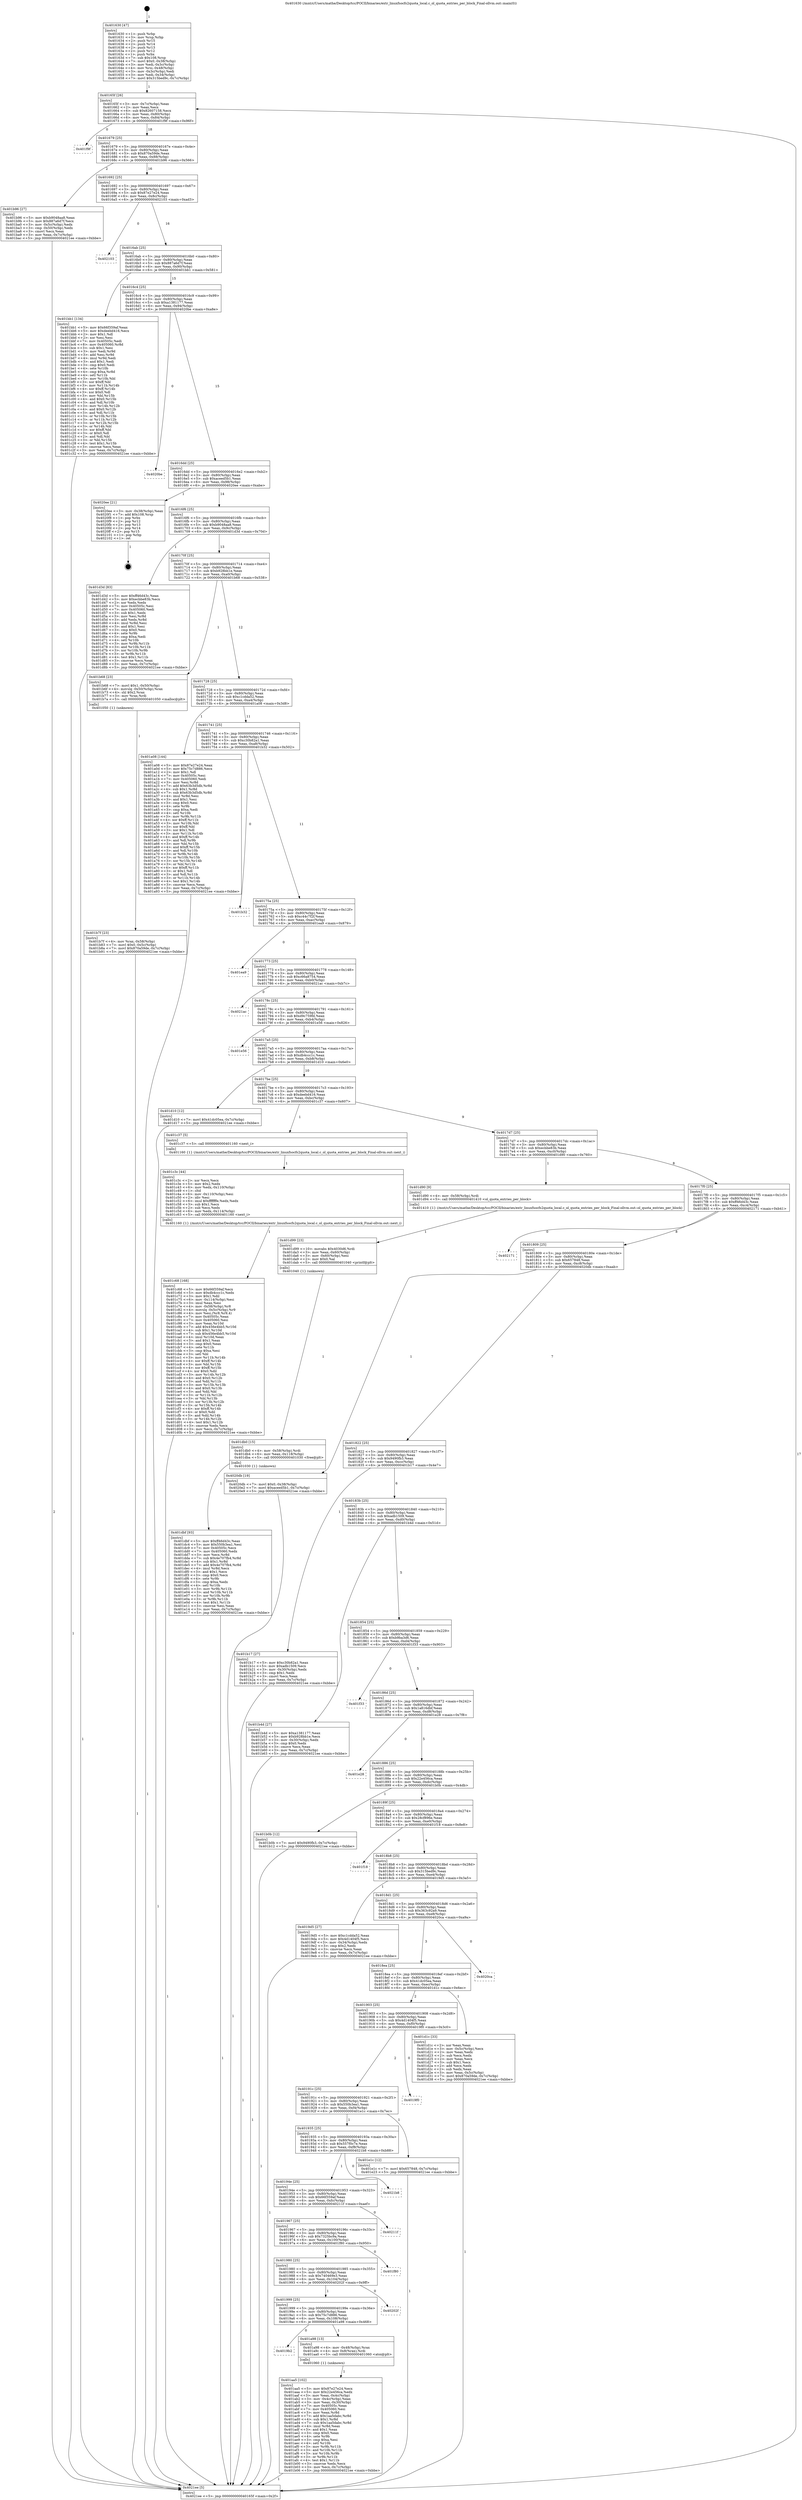 digraph "0x401630" {
  label = "0x401630 (/mnt/c/Users/mathe/Desktop/tcc/POCII/binaries/extr_linuxfsocfs2quota_local.c_ol_quota_entries_per_block_Final-ollvm.out::main(0))"
  labelloc = "t"
  node[shape=record]

  Entry [label="",width=0.3,height=0.3,shape=circle,fillcolor=black,style=filled]
  "0x40165f" [label="{
     0x40165f [26]\l
     | [instrs]\l
     &nbsp;&nbsp;0x40165f \<+3\>: mov -0x7c(%rbp),%eax\l
     &nbsp;&nbsp;0x401662 \<+2\>: mov %eax,%ecx\l
     &nbsp;&nbsp;0x401664 \<+6\>: sub $0x82607158,%ecx\l
     &nbsp;&nbsp;0x40166a \<+3\>: mov %eax,-0x80(%rbp)\l
     &nbsp;&nbsp;0x40166d \<+6\>: mov %ecx,-0x84(%rbp)\l
     &nbsp;&nbsp;0x401673 \<+6\>: je 0000000000401f9f \<main+0x96f\>\l
  }"]
  "0x401f9f" [label="{
     0x401f9f\l
  }", style=dashed]
  "0x401679" [label="{
     0x401679 [25]\l
     | [instrs]\l
     &nbsp;&nbsp;0x401679 \<+5\>: jmp 000000000040167e \<main+0x4e\>\l
     &nbsp;&nbsp;0x40167e \<+3\>: mov -0x80(%rbp),%eax\l
     &nbsp;&nbsp;0x401681 \<+5\>: sub $0x870a59de,%eax\l
     &nbsp;&nbsp;0x401686 \<+6\>: mov %eax,-0x88(%rbp)\l
     &nbsp;&nbsp;0x40168c \<+6\>: je 0000000000401b96 \<main+0x566\>\l
  }"]
  Exit [label="",width=0.3,height=0.3,shape=circle,fillcolor=black,style=filled,peripheries=2]
  "0x401b96" [label="{
     0x401b96 [27]\l
     | [instrs]\l
     &nbsp;&nbsp;0x401b96 \<+5\>: mov $0xb9048aa8,%eax\l
     &nbsp;&nbsp;0x401b9b \<+5\>: mov $0x887a6d7f,%ecx\l
     &nbsp;&nbsp;0x401ba0 \<+3\>: mov -0x5c(%rbp),%edx\l
     &nbsp;&nbsp;0x401ba3 \<+3\>: cmp -0x50(%rbp),%edx\l
     &nbsp;&nbsp;0x401ba6 \<+3\>: cmovl %ecx,%eax\l
     &nbsp;&nbsp;0x401ba9 \<+3\>: mov %eax,-0x7c(%rbp)\l
     &nbsp;&nbsp;0x401bac \<+5\>: jmp 00000000004021ee \<main+0xbbe\>\l
  }"]
  "0x401692" [label="{
     0x401692 [25]\l
     | [instrs]\l
     &nbsp;&nbsp;0x401692 \<+5\>: jmp 0000000000401697 \<main+0x67\>\l
     &nbsp;&nbsp;0x401697 \<+3\>: mov -0x80(%rbp),%eax\l
     &nbsp;&nbsp;0x40169a \<+5\>: sub $0x87e27e24,%eax\l
     &nbsp;&nbsp;0x40169f \<+6\>: mov %eax,-0x8c(%rbp)\l
     &nbsp;&nbsp;0x4016a5 \<+6\>: je 0000000000402103 \<main+0xad3\>\l
  }"]
  "0x401dbf" [label="{
     0x401dbf [93]\l
     | [instrs]\l
     &nbsp;&nbsp;0x401dbf \<+5\>: mov $0xff46d43c,%eax\l
     &nbsp;&nbsp;0x401dc4 \<+5\>: mov $0x550b3ea1,%esi\l
     &nbsp;&nbsp;0x401dc9 \<+7\>: mov 0x40505c,%ecx\l
     &nbsp;&nbsp;0x401dd0 \<+7\>: mov 0x405060,%edx\l
     &nbsp;&nbsp;0x401dd7 \<+3\>: mov %ecx,%r8d\l
     &nbsp;&nbsp;0x401dda \<+7\>: sub $0x4e707fb4,%r8d\l
     &nbsp;&nbsp;0x401de1 \<+4\>: sub $0x1,%r8d\l
     &nbsp;&nbsp;0x401de5 \<+7\>: add $0x4e707fb4,%r8d\l
     &nbsp;&nbsp;0x401dec \<+4\>: imul %r8d,%ecx\l
     &nbsp;&nbsp;0x401df0 \<+3\>: and $0x1,%ecx\l
     &nbsp;&nbsp;0x401df3 \<+3\>: cmp $0x0,%ecx\l
     &nbsp;&nbsp;0x401df6 \<+4\>: sete %r9b\l
     &nbsp;&nbsp;0x401dfa \<+3\>: cmp $0xa,%edx\l
     &nbsp;&nbsp;0x401dfd \<+4\>: setl %r10b\l
     &nbsp;&nbsp;0x401e01 \<+3\>: mov %r9b,%r11b\l
     &nbsp;&nbsp;0x401e04 \<+3\>: and %r10b,%r11b\l
     &nbsp;&nbsp;0x401e07 \<+3\>: xor %r10b,%r9b\l
     &nbsp;&nbsp;0x401e0a \<+3\>: or %r9b,%r11b\l
     &nbsp;&nbsp;0x401e0d \<+4\>: test $0x1,%r11b\l
     &nbsp;&nbsp;0x401e11 \<+3\>: cmovne %esi,%eax\l
     &nbsp;&nbsp;0x401e14 \<+3\>: mov %eax,-0x7c(%rbp)\l
     &nbsp;&nbsp;0x401e17 \<+5\>: jmp 00000000004021ee \<main+0xbbe\>\l
  }"]
  "0x402103" [label="{
     0x402103\l
  }", style=dashed]
  "0x4016ab" [label="{
     0x4016ab [25]\l
     | [instrs]\l
     &nbsp;&nbsp;0x4016ab \<+5\>: jmp 00000000004016b0 \<main+0x80\>\l
     &nbsp;&nbsp;0x4016b0 \<+3\>: mov -0x80(%rbp),%eax\l
     &nbsp;&nbsp;0x4016b3 \<+5\>: sub $0x887a6d7f,%eax\l
     &nbsp;&nbsp;0x4016b8 \<+6\>: mov %eax,-0x90(%rbp)\l
     &nbsp;&nbsp;0x4016be \<+6\>: je 0000000000401bb1 \<main+0x581\>\l
  }"]
  "0x401db0" [label="{
     0x401db0 [15]\l
     | [instrs]\l
     &nbsp;&nbsp;0x401db0 \<+4\>: mov -0x58(%rbp),%rdi\l
     &nbsp;&nbsp;0x401db4 \<+6\>: mov %eax,-0x118(%rbp)\l
     &nbsp;&nbsp;0x401dba \<+5\>: call 0000000000401030 \<free@plt\>\l
     | [calls]\l
     &nbsp;&nbsp;0x401030 \{1\} (unknown)\l
  }"]
  "0x401bb1" [label="{
     0x401bb1 [134]\l
     | [instrs]\l
     &nbsp;&nbsp;0x401bb1 \<+5\>: mov $0x66f359af,%eax\l
     &nbsp;&nbsp;0x401bb6 \<+5\>: mov $0xdeebd416,%ecx\l
     &nbsp;&nbsp;0x401bbb \<+2\>: mov $0x1,%dl\l
     &nbsp;&nbsp;0x401bbd \<+2\>: xor %esi,%esi\l
     &nbsp;&nbsp;0x401bbf \<+7\>: mov 0x40505c,%edi\l
     &nbsp;&nbsp;0x401bc6 \<+8\>: mov 0x405060,%r8d\l
     &nbsp;&nbsp;0x401bce \<+3\>: sub $0x1,%esi\l
     &nbsp;&nbsp;0x401bd1 \<+3\>: mov %edi,%r9d\l
     &nbsp;&nbsp;0x401bd4 \<+3\>: add %esi,%r9d\l
     &nbsp;&nbsp;0x401bd7 \<+4\>: imul %r9d,%edi\l
     &nbsp;&nbsp;0x401bdb \<+3\>: and $0x1,%edi\l
     &nbsp;&nbsp;0x401bde \<+3\>: cmp $0x0,%edi\l
     &nbsp;&nbsp;0x401be1 \<+4\>: sete %r10b\l
     &nbsp;&nbsp;0x401be5 \<+4\>: cmp $0xa,%r8d\l
     &nbsp;&nbsp;0x401be9 \<+4\>: setl %r11b\l
     &nbsp;&nbsp;0x401bed \<+3\>: mov %r10b,%bl\l
     &nbsp;&nbsp;0x401bf0 \<+3\>: xor $0xff,%bl\l
     &nbsp;&nbsp;0x401bf3 \<+3\>: mov %r11b,%r14b\l
     &nbsp;&nbsp;0x401bf6 \<+4\>: xor $0xff,%r14b\l
     &nbsp;&nbsp;0x401bfa \<+3\>: xor $0x0,%dl\l
     &nbsp;&nbsp;0x401bfd \<+3\>: mov %bl,%r15b\l
     &nbsp;&nbsp;0x401c00 \<+4\>: and $0x0,%r15b\l
     &nbsp;&nbsp;0x401c04 \<+3\>: and %dl,%r10b\l
     &nbsp;&nbsp;0x401c07 \<+3\>: mov %r14b,%r12b\l
     &nbsp;&nbsp;0x401c0a \<+4\>: and $0x0,%r12b\l
     &nbsp;&nbsp;0x401c0e \<+3\>: and %dl,%r11b\l
     &nbsp;&nbsp;0x401c11 \<+3\>: or %r10b,%r15b\l
     &nbsp;&nbsp;0x401c14 \<+3\>: or %r11b,%r12b\l
     &nbsp;&nbsp;0x401c17 \<+3\>: xor %r12b,%r15b\l
     &nbsp;&nbsp;0x401c1a \<+3\>: or %r14b,%bl\l
     &nbsp;&nbsp;0x401c1d \<+3\>: xor $0xff,%bl\l
     &nbsp;&nbsp;0x401c20 \<+3\>: or $0x0,%dl\l
     &nbsp;&nbsp;0x401c23 \<+2\>: and %dl,%bl\l
     &nbsp;&nbsp;0x401c25 \<+3\>: or %bl,%r15b\l
     &nbsp;&nbsp;0x401c28 \<+4\>: test $0x1,%r15b\l
     &nbsp;&nbsp;0x401c2c \<+3\>: cmovne %ecx,%eax\l
     &nbsp;&nbsp;0x401c2f \<+3\>: mov %eax,-0x7c(%rbp)\l
     &nbsp;&nbsp;0x401c32 \<+5\>: jmp 00000000004021ee \<main+0xbbe\>\l
  }"]
  "0x4016c4" [label="{
     0x4016c4 [25]\l
     | [instrs]\l
     &nbsp;&nbsp;0x4016c4 \<+5\>: jmp 00000000004016c9 \<main+0x99\>\l
     &nbsp;&nbsp;0x4016c9 \<+3\>: mov -0x80(%rbp),%eax\l
     &nbsp;&nbsp;0x4016cc \<+5\>: sub $0xa1381177,%eax\l
     &nbsp;&nbsp;0x4016d1 \<+6\>: mov %eax,-0x94(%rbp)\l
     &nbsp;&nbsp;0x4016d7 \<+6\>: je 00000000004020be \<main+0xa8e\>\l
  }"]
  "0x401d99" [label="{
     0x401d99 [23]\l
     | [instrs]\l
     &nbsp;&nbsp;0x401d99 \<+10\>: movabs $0x4030d6,%rdi\l
     &nbsp;&nbsp;0x401da3 \<+3\>: mov %eax,-0x60(%rbp)\l
     &nbsp;&nbsp;0x401da6 \<+3\>: mov -0x60(%rbp),%esi\l
     &nbsp;&nbsp;0x401da9 \<+2\>: mov $0x0,%al\l
     &nbsp;&nbsp;0x401dab \<+5\>: call 0000000000401040 \<printf@plt\>\l
     | [calls]\l
     &nbsp;&nbsp;0x401040 \{1\} (unknown)\l
  }"]
  "0x4020be" [label="{
     0x4020be\l
  }", style=dashed]
  "0x4016dd" [label="{
     0x4016dd [25]\l
     | [instrs]\l
     &nbsp;&nbsp;0x4016dd \<+5\>: jmp 00000000004016e2 \<main+0xb2\>\l
     &nbsp;&nbsp;0x4016e2 \<+3\>: mov -0x80(%rbp),%eax\l
     &nbsp;&nbsp;0x4016e5 \<+5\>: sub $0xaceed5b1,%eax\l
     &nbsp;&nbsp;0x4016ea \<+6\>: mov %eax,-0x98(%rbp)\l
     &nbsp;&nbsp;0x4016f0 \<+6\>: je 00000000004020ee \<main+0xabe\>\l
  }"]
  "0x401c68" [label="{
     0x401c68 [168]\l
     | [instrs]\l
     &nbsp;&nbsp;0x401c68 \<+5\>: mov $0x66f359af,%ecx\l
     &nbsp;&nbsp;0x401c6d \<+5\>: mov $0xdb4ccc1c,%edx\l
     &nbsp;&nbsp;0x401c72 \<+3\>: mov $0x1,%dil\l
     &nbsp;&nbsp;0x401c75 \<+6\>: mov -0x114(%rbp),%esi\l
     &nbsp;&nbsp;0x401c7b \<+3\>: imul %eax,%esi\l
     &nbsp;&nbsp;0x401c7e \<+4\>: mov -0x58(%rbp),%r8\l
     &nbsp;&nbsp;0x401c82 \<+4\>: movslq -0x5c(%rbp),%r9\l
     &nbsp;&nbsp;0x401c86 \<+4\>: mov %esi,(%r8,%r9,4)\l
     &nbsp;&nbsp;0x401c8a \<+7\>: mov 0x40505c,%eax\l
     &nbsp;&nbsp;0x401c91 \<+7\>: mov 0x405060,%esi\l
     &nbsp;&nbsp;0x401c98 \<+3\>: mov %eax,%r10d\l
     &nbsp;&nbsp;0x401c9b \<+7\>: add $0x456e4bb5,%r10d\l
     &nbsp;&nbsp;0x401ca2 \<+4\>: sub $0x1,%r10d\l
     &nbsp;&nbsp;0x401ca6 \<+7\>: sub $0x456e4bb5,%r10d\l
     &nbsp;&nbsp;0x401cad \<+4\>: imul %r10d,%eax\l
     &nbsp;&nbsp;0x401cb1 \<+3\>: and $0x1,%eax\l
     &nbsp;&nbsp;0x401cb4 \<+3\>: cmp $0x0,%eax\l
     &nbsp;&nbsp;0x401cb7 \<+4\>: sete %r11b\l
     &nbsp;&nbsp;0x401cbb \<+3\>: cmp $0xa,%esi\l
     &nbsp;&nbsp;0x401cbe \<+3\>: setl %bl\l
     &nbsp;&nbsp;0x401cc1 \<+3\>: mov %r11b,%r14b\l
     &nbsp;&nbsp;0x401cc4 \<+4\>: xor $0xff,%r14b\l
     &nbsp;&nbsp;0x401cc8 \<+3\>: mov %bl,%r15b\l
     &nbsp;&nbsp;0x401ccb \<+4\>: xor $0xff,%r15b\l
     &nbsp;&nbsp;0x401ccf \<+4\>: xor $0x0,%dil\l
     &nbsp;&nbsp;0x401cd3 \<+3\>: mov %r14b,%r12b\l
     &nbsp;&nbsp;0x401cd6 \<+4\>: and $0x0,%r12b\l
     &nbsp;&nbsp;0x401cda \<+3\>: and %dil,%r11b\l
     &nbsp;&nbsp;0x401cdd \<+3\>: mov %r15b,%r13b\l
     &nbsp;&nbsp;0x401ce0 \<+4\>: and $0x0,%r13b\l
     &nbsp;&nbsp;0x401ce4 \<+3\>: and %dil,%bl\l
     &nbsp;&nbsp;0x401ce7 \<+3\>: or %r11b,%r12b\l
     &nbsp;&nbsp;0x401cea \<+3\>: or %bl,%r13b\l
     &nbsp;&nbsp;0x401ced \<+3\>: xor %r13b,%r12b\l
     &nbsp;&nbsp;0x401cf0 \<+3\>: or %r15b,%r14b\l
     &nbsp;&nbsp;0x401cf3 \<+4\>: xor $0xff,%r14b\l
     &nbsp;&nbsp;0x401cf7 \<+4\>: or $0x0,%dil\l
     &nbsp;&nbsp;0x401cfb \<+3\>: and %dil,%r14b\l
     &nbsp;&nbsp;0x401cfe \<+3\>: or %r14b,%r12b\l
     &nbsp;&nbsp;0x401d01 \<+4\>: test $0x1,%r12b\l
     &nbsp;&nbsp;0x401d05 \<+3\>: cmovne %edx,%ecx\l
     &nbsp;&nbsp;0x401d08 \<+3\>: mov %ecx,-0x7c(%rbp)\l
     &nbsp;&nbsp;0x401d0b \<+5\>: jmp 00000000004021ee \<main+0xbbe\>\l
  }"]
  "0x4020ee" [label="{
     0x4020ee [21]\l
     | [instrs]\l
     &nbsp;&nbsp;0x4020ee \<+3\>: mov -0x38(%rbp),%eax\l
     &nbsp;&nbsp;0x4020f1 \<+7\>: add $0x108,%rsp\l
     &nbsp;&nbsp;0x4020f8 \<+1\>: pop %rbx\l
     &nbsp;&nbsp;0x4020f9 \<+2\>: pop %r12\l
     &nbsp;&nbsp;0x4020fb \<+2\>: pop %r13\l
     &nbsp;&nbsp;0x4020fd \<+2\>: pop %r14\l
     &nbsp;&nbsp;0x4020ff \<+2\>: pop %r15\l
     &nbsp;&nbsp;0x402101 \<+1\>: pop %rbp\l
     &nbsp;&nbsp;0x402102 \<+1\>: ret\l
  }"]
  "0x4016f6" [label="{
     0x4016f6 [25]\l
     | [instrs]\l
     &nbsp;&nbsp;0x4016f6 \<+5\>: jmp 00000000004016fb \<main+0xcb\>\l
     &nbsp;&nbsp;0x4016fb \<+3\>: mov -0x80(%rbp),%eax\l
     &nbsp;&nbsp;0x4016fe \<+5\>: sub $0xb9048aa8,%eax\l
     &nbsp;&nbsp;0x401703 \<+6\>: mov %eax,-0x9c(%rbp)\l
     &nbsp;&nbsp;0x401709 \<+6\>: je 0000000000401d3d \<main+0x70d\>\l
  }"]
  "0x401c3c" [label="{
     0x401c3c [44]\l
     | [instrs]\l
     &nbsp;&nbsp;0x401c3c \<+2\>: xor %ecx,%ecx\l
     &nbsp;&nbsp;0x401c3e \<+5\>: mov $0x2,%edx\l
     &nbsp;&nbsp;0x401c43 \<+6\>: mov %edx,-0x110(%rbp)\l
     &nbsp;&nbsp;0x401c49 \<+1\>: cltd\l
     &nbsp;&nbsp;0x401c4a \<+6\>: mov -0x110(%rbp),%esi\l
     &nbsp;&nbsp;0x401c50 \<+2\>: idiv %esi\l
     &nbsp;&nbsp;0x401c52 \<+6\>: imul $0xfffffffe,%edx,%edx\l
     &nbsp;&nbsp;0x401c58 \<+3\>: sub $0x1,%ecx\l
     &nbsp;&nbsp;0x401c5b \<+2\>: sub %ecx,%edx\l
     &nbsp;&nbsp;0x401c5d \<+6\>: mov %edx,-0x114(%rbp)\l
     &nbsp;&nbsp;0x401c63 \<+5\>: call 0000000000401160 \<next_i\>\l
     | [calls]\l
     &nbsp;&nbsp;0x401160 \{1\} (/mnt/c/Users/mathe/Desktop/tcc/POCII/binaries/extr_linuxfsocfs2quota_local.c_ol_quota_entries_per_block_Final-ollvm.out::next_i)\l
  }"]
  "0x401d3d" [label="{
     0x401d3d [83]\l
     | [instrs]\l
     &nbsp;&nbsp;0x401d3d \<+5\>: mov $0xff46d43c,%eax\l
     &nbsp;&nbsp;0x401d42 \<+5\>: mov $0xecbbe83b,%ecx\l
     &nbsp;&nbsp;0x401d47 \<+2\>: xor %edx,%edx\l
     &nbsp;&nbsp;0x401d49 \<+7\>: mov 0x40505c,%esi\l
     &nbsp;&nbsp;0x401d50 \<+7\>: mov 0x405060,%edi\l
     &nbsp;&nbsp;0x401d57 \<+3\>: sub $0x1,%edx\l
     &nbsp;&nbsp;0x401d5a \<+3\>: mov %esi,%r8d\l
     &nbsp;&nbsp;0x401d5d \<+3\>: add %edx,%r8d\l
     &nbsp;&nbsp;0x401d60 \<+4\>: imul %r8d,%esi\l
     &nbsp;&nbsp;0x401d64 \<+3\>: and $0x1,%esi\l
     &nbsp;&nbsp;0x401d67 \<+3\>: cmp $0x0,%esi\l
     &nbsp;&nbsp;0x401d6a \<+4\>: sete %r9b\l
     &nbsp;&nbsp;0x401d6e \<+3\>: cmp $0xa,%edi\l
     &nbsp;&nbsp;0x401d71 \<+4\>: setl %r10b\l
     &nbsp;&nbsp;0x401d75 \<+3\>: mov %r9b,%r11b\l
     &nbsp;&nbsp;0x401d78 \<+3\>: and %r10b,%r11b\l
     &nbsp;&nbsp;0x401d7b \<+3\>: xor %r10b,%r9b\l
     &nbsp;&nbsp;0x401d7e \<+3\>: or %r9b,%r11b\l
     &nbsp;&nbsp;0x401d81 \<+4\>: test $0x1,%r11b\l
     &nbsp;&nbsp;0x401d85 \<+3\>: cmovne %ecx,%eax\l
     &nbsp;&nbsp;0x401d88 \<+3\>: mov %eax,-0x7c(%rbp)\l
     &nbsp;&nbsp;0x401d8b \<+5\>: jmp 00000000004021ee \<main+0xbbe\>\l
  }"]
  "0x40170f" [label="{
     0x40170f [25]\l
     | [instrs]\l
     &nbsp;&nbsp;0x40170f \<+5\>: jmp 0000000000401714 \<main+0xe4\>\l
     &nbsp;&nbsp;0x401714 \<+3\>: mov -0x80(%rbp),%eax\l
     &nbsp;&nbsp;0x401717 \<+5\>: sub $0xb928bb1e,%eax\l
     &nbsp;&nbsp;0x40171c \<+6\>: mov %eax,-0xa0(%rbp)\l
     &nbsp;&nbsp;0x401722 \<+6\>: je 0000000000401b68 \<main+0x538\>\l
  }"]
  "0x401b7f" [label="{
     0x401b7f [23]\l
     | [instrs]\l
     &nbsp;&nbsp;0x401b7f \<+4\>: mov %rax,-0x58(%rbp)\l
     &nbsp;&nbsp;0x401b83 \<+7\>: movl $0x0,-0x5c(%rbp)\l
     &nbsp;&nbsp;0x401b8a \<+7\>: movl $0x870a59de,-0x7c(%rbp)\l
     &nbsp;&nbsp;0x401b91 \<+5\>: jmp 00000000004021ee \<main+0xbbe\>\l
  }"]
  "0x401b68" [label="{
     0x401b68 [23]\l
     | [instrs]\l
     &nbsp;&nbsp;0x401b68 \<+7\>: movl $0x1,-0x50(%rbp)\l
     &nbsp;&nbsp;0x401b6f \<+4\>: movslq -0x50(%rbp),%rax\l
     &nbsp;&nbsp;0x401b73 \<+4\>: shl $0x2,%rax\l
     &nbsp;&nbsp;0x401b77 \<+3\>: mov %rax,%rdi\l
     &nbsp;&nbsp;0x401b7a \<+5\>: call 0000000000401050 \<malloc@plt\>\l
     | [calls]\l
     &nbsp;&nbsp;0x401050 \{1\} (unknown)\l
  }"]
  "0x401728" [label="{
     0x401728 [25]\l
     | [instrs]\l
     &nbsp;&nbsp;0x401728 \<+5\>: jmp 000000000040172d \<main+0xfd\>\l
     &nbsp;&nbsp;0x40172d \<+3\>: mov -0x80(%rbp),%eax\l
     &nbsp;&nbsp;0x401730 \<+5\>: sub $0xc1cdda52,%eax\l
     &nbsp;&nbsp;0x401735 \<+6\>: mov %eax,-0xa4(%rbp)\l
     &nbsp;&nbsp;0x40173b \<+6\>: je 0000000000401a08 \<main+0x3d8\>\l
  }"]
  "0x401aa5" [label="{
     0x401aa5 [102]\l
     | [instrs]\l
     &nbsp;&nbsp;0x401aa5 \<+5\>: mov $0x87e27e24,%ecx\l
     &nbsp;&nbsp;0x401aaa \<+5\>: mov $0x22e456ca,%edx\l
     &nbsp;&nbsp;0x401aaf \<+3\>: mov %eax,-0x4c(%rbp)\l
     &nbsp;&nbsp;0x401ab2 \<+3\>: mov -0x4c(%rbp),%eax\l
     &nbsp;&nbsp;0x401ab5 \<+3\>: mov %eax,-0x30(%rbp)\l
     &nbsp;&nbsp;0x401ab8 \<+7\>: mov 0x40505c,%eax\l
     &nbsp;&nbsp;0x401abf \<+7\>: mov 0x405060,%esi\l
     &nbsp;&nbsp;0x401ac6 \<+3\>: mov %eax,%r8d\l
     &nbsp;&nbsp;0x401ac9 \<+7\>: add $0x1aa5dabc,%r8d\l
     &nbsp;&nbsp;0x401ad0 \<+4\>: sub $0x1,%r8d\l
     &nbsp;&nbsp;0x401ad4 \<+7\>: sub $0x1aa5dabc,%r8d\l
     &nbsp;&nbsp;0x401adb \<+4\>: imul %r8d,%eax\l
     &nbsp;&nbsp;0x401adf \<+3\>: and $0x1,%eax\l
     &nbsp;&nbsp;0x401ae2 \<+3\>: cmp $0x0,%eax\l
     &nbsp;&nbsp;0x401ae5 \<+4\>: sete %r9b\l
     &nbsp;&nbsp;0x401ae9 \<+3\>: cmp $0xa,%esi\l
     &nbsp;&nbsp;0x401aec \<+4\>: setl %r10b\l
     &nbsp;&nbsp;0x401af0 \<+3\>: mov %r9b,%r11b\l
     &nbsp;&nbsp;0x401af3 \<+3\>: and %r10b,%r11b\l
     &nbsp;&nbsp;0x401af6 \<+3\>: xor %r10b,%r9b\l
     &nbsp;&nbsp;0x401af9 \<+3\>: or %r9b,%r11b\l
     &nbsp;&nbsp;0x401afc \<+4\>: test $0x1,%r11b\l
     &nbsp;&nbsp;0x401b00 \<+3\>: cmovne %edx,%ecx\l
     &nbsp;&nbsp;0x401b03 \<+3\>: mov %ecx,-0x7c(%rbp)\l
     &nbsp;&nbsp;0x401b06 \<+5\>: jmp 00000000004021ee \<main+0xbbe\>\l
  }"]
  "0x401a08" [label="{
     0x401a08 [144]\l
     | [instrs]\l
     &nbsp;&nbsp;0x401a08 \<+5\>: mov $0x87e27e24,%eax\l
     &nbsp;&nbsp;0x401a0d \<+5\>: mov $0x75c7d886,%ecx\l
     &nbsp;&nbsp;0x401a12 \<+2\>: mov $0x1,%dl\l
     &nbsp;&nbsp;0x401a14 \<+7\>: mov 0x40505c,%esi\l
     &nbsp;&nbsp;0x401a1b \<+7\>: mov 0x405060,%edi\l
     &nbsp;&nbsp;0x401a22 \<+3\>: mov %esi,%r8d\l
     &nbsp;&nbsp;0x401a25 \<+7\>: add $0x63b3d5db,%r8d\l
     &nbsp;&nbsp;0x401a2c \<+4\>: sub $0x1,%r8d\l
     &nbsp;&nbsp;0x401a30 \<+7\>: sub $0x63b3d5db,%r8d\l
     &nbsp;&nbsp;0x401a37 \<+4\>: imul %r8d,%esi\l
     &nbsp;&nbsp;0x401a3b \<+3\>: and $0x1,%esi\l
     &nbsp;&nbsp;0x401a3e \<+3\>: cmp $0x0,%esi\l
     &nbsp;&nbsp;0x401a41 \<+4\>: sete %r9b\l
     &nbsp;&nbsp;0x401a45 \<+3\>: cmp $0xa,%edi\l
     &nbsp;&nbsp;0x401a48 \<+4\>: setl %r10b\l
     &nbsp;&nbsp;0x401a4c \<+3\>: mov %r9b,%r11b\l
     &nbsp;&nbsp;0x401a4f \<+4\>: xor $0xff,%r11b\l
     &nbsp;&nbsp;0x401a53 \<+3\>: mov %r10b,%bl\l
     &nbsp;&nbsp;0x401a56 \<+3\>: xor $0xff,%bl\l
     &nbsp;&nbsp;0x401a59 \<+3\>: xor $0x1,%dl\l
     &nbsp;&nbsp;0x401a5c \<+3\>: mov %r11b,%r14b\l
     &nbsp;&nbsp;0x401a5f \<+4\>: and $0xff,%r14b\l
     &nbsp;&nbsp;0x401a63 \<+3\>: and %dl,%r9b\l
     &nbsp;&nbsp;0x401a66 \<+3\>: mov %bl,%r15b\l
     &nbsp;&nbsp;0x401a69 \<+4\>: and $0xff,%r15b\l
     &nbsp;&nbsp;0x401a6d \<+3\>: and %dl,%r10b\l
     &nbsp;&nbsp;0x401a70 \<+3\>: or %r9b,%r14b\l
     &nbsp;&nbsp;0x401a73 \<+3\>: or %r10b,%r15b\l
     &nbsp;&nbsp;0x401a76 \<+3\>: xor %r15b,%r14b\l
     &nbsp;&nbsp;0x401a79 \<+3\>: or %bl,%r11b\l
     &nbsp;&nbsp;0x401a7c \<+4\>: xor $0xff,%r11b\l
     &nbsp;&nbsp;0x401a80 \<+3\>: or $0x1,%dl\l
     &nbsp;&nbsp;0x401a83 \<+3\>: and %dl,%r11b\l
     &nbsp;&nbsp;0x401a86 \<+3\>: or %r11b,%r14b\l
     &nbsp;&nbsp;0x401a89 \<+4\>: test $0x1,%r14b\l
     &nbsp;&nbsp;0x401a8d \<+3\>: cmovne %ecx,%eax\l
     &nbsp;&nbsp;0x401a90 \<+3\>: mov %eax,-0x7c(%rbp)\l
     &nbsp;&nbsp;0x401a93 \<+5\>: jmp 00000000004021ee \<main+0xbbe\>\l
  }"]
  "0x401741" [label="{
     0x401741 [25]\l
     | [instrs]\l
     &nbsp;&nbsp;0x401741 \<+5\>: jmp 0000000000401746 \<main+0x116\>\l
     &nbsp;&nbsp;0x401746 \<+3\>: mov -0x80(%rbp),%eax\l
     &nbsp;&nbsp;0x401749 \<+5\>: sub $0xc30b82a1,%eax\l
     &nbsp;&nbsp;0x40174e \<+6\>: mov %eax,-0xa8(%rbp)\l
     &nbsp;&nbsp;0x401754 \<+6\>: je 0000000000401b32 \<main+0x502\>\l
  }"]
  "0x4019b2" [label="{
     0x4019b2\l
  }", style=dashed]
  "0x401b32" [label="{
     0x401b32\l
  }", style=dashed]
  "0x40175a" [label="{
     0x40175a [25]\l
     | [instrs]\l
     &nbsp;&nbsp;0x40175a \<+5\>: jmp 000000000040175f \<main+0x12f\>\l
     &nbsp;&nbsp;0x40175f \<+3\>: mov -0x80(%rbp),%eax\l
     &nbsp;&nbsp;0x401762 \<+5\>: sub $0xc44c7f2f,%eax\l
     &nbsp;&nbsp;0x401767 \<+6\>: mov %eax,-0xac(%rbp)\l
     &nbsp;&nbsp;0x40176d \<+6\>: je 0000000000401ea9 \<main+0x879\>\l
  }"]
  "0x401a98" [label="{
     0x401a98 [13]\l
     | [instrs]\l
     &nbsp;&nbsp;0x401a98 \<+4\>: mov -0x48(%rbp),%rax\l
     &nbsp;&nbsp;0x401a9c \<+4\>: mov 0x8(%rax),%rdi\l
     &nbsp;&nbsp;0x401aa0 \<+5\>: call 0000000000401060 \<atoi@plt\>\l
     | [calls]\l
     &nbsp;&nbsp;0x401060 \{1\} (unknown)\l
  }"]
  "0x401ea9" [label="{
     0x401ea9\l
  }", style=dashed]
  "0x401773" [label="{
     0x401773 [25]\l
     | [instrs]\l
     &nbsp;&nbsp;0x401773 \<+5\>: jmp 0000000000401778 \<main+0x148\>\l
     &nbsp;&nbsp;0x401778 \<+3\>: mov -0x80(%rbp),%eax\l
     &nbsp;&nbsp;0x40177b \<+5\>: sub $0xc66a8754,%eax\l
     &nbsp;&nbsp;0x401780 \<+6\>: mov %eax,-0xb0(%rbp)\l
     &nbsp;&nbsp;0x401786 \<+6\>: je 00000000004021ac \<main+0xb7c\>\l
  }"]
  "0x401999" [label="{
     0x401999 [25]\l
     | [instrs]\l
     &nbsp;&nbsp;0x401999 \<+5\>: jmp 000000000040199e \<main+0x36e\>\l
     &nbsp;&nbsp;0x40199e \<+3\>: mov -0x80(%rbp),%eax\l
     &nbsp;&nbsp;0x4019a1 \<+5\>: sub $0x75c7d886,%eax\l
     &nbsp;&nbsp;0x4019a6 \<+6\>: mov %eax,-0x108(%rbp)\l
     &nbsp;&nbsp;0x4019ac \<+6\>: je 0000000000401a98 \<main+0x468\>\l
  }"]
  "0x4021ac" [label="{
     0x4021ac\l
  }", style=dashed]
  "0x40178c" [label="{
     0x40178c [25]\l
     | [instrs]\l
     &nbsp;&nbsp;0x40178c \<+5\>: jmp 0000000000401791 \<main+0x161\>\l
     &nbsp;&nbsp;0x401791 \<+3\>: mov -0x80(%rbp),%eax\l
     &nbsp;&nbsp;0x401794 \<+5\>: sub $0xd9c759fd,%eax\l
     &nbsp;&nbsp;0x401799 \<+6\>: mov %eax,-0xb4(%rbp)\l
     &nbsp;&nbsp;0x40179f \<+6\>: je 0000000000401e56 \<main+0x826\>\l
  }"]
  "0x40202f" [label="{
     0x40202f\l
  }", style=dashed]
  "0x401e56" [label="{
     0x401e56\l
  }", style=dashed]
  "0x4017a5" [label="{
     0x4017a5 [25]\l
     | [instrs]\l
     &nbsp;&nbsp;0x4017a5 \<+5\>: jmp 00000000004017aa \<main+0x17a\>\l
     &nbsp;&nbsp;0x4017aa \<+3\>: mov -0x80(%rbp),%eax\l
     &nbsp;&nbsp;0x4017ad \<+5\>: sub $0xdb4ccc1c,%eax\l
     &nbsp;&nbsp;0x4017b2 \<+6\>: mov %eax,-0xb8(%rbp)\l
     &nbsp;&nbsp;0x4017b8 \<+6\>: je 0000000000401d10 \<main+0x6e0\>\l
  }"]
  "0x401980" [label="{
     0x401980 [25]\l
     | [instrs]\l
     &nbsp;&nbsp;0x401980 \<+5\>: jmp 0000000000401985 \<main+0x355\>\l
     &nbsp;&nbsp;0x401985 \<+3\>: mov -0x80(%rbp),%eax\l
     &nbsp;&nbsp;0x401988 \<+5\>: sub $0x740469e3,%eax\l
     &nbsp;&nbsp;0x40198d \<+6\>: mov %eax,-0x104(%rbp)\l
     &nbsp;&nbsp;0x401993 \<+6\>: je 000000000040202f \<main+0x9ff\>\l
  }"]
  "0x401d10" [label="{
     0x401d10 [12]\l
     | [instrs]\l
     &nbsp;&nbsp;0x401d10 \<+7\>: movl $0x41dc05ea,-0x7c(%rbp)\l
     &nbsp;&nbsp;0x401d17 \<+5\>: jmp 00000000004021ee \<main+0xbbe\>\l
  }"]
  "0x4017be" [label="{
     0x4017be [25]\l
     | [instrs]\l
     &nbsp;&nbsp;0x4017be \<+5\>: jmp 00000000004017c3 \<main+0x193\>\l
     &nbsp;&nbsp;0x4017c3 \<+3\>: mov -0x80(%rbp),%eax\l
     &nbsp;&nbsp;0x4017c6 \<+5\>: sub $0xdeebd416,%eax\l
     &nbsp;&nbsp;0x4017cb \<+6\>: mov %eax,-0xbc(%rbp)\l
     &nbsp;&nbsp;0x4017d1 \<+6\>: je 0000000000401c37 \<main+0x607\>\l
  }"]
  "0x401f80" [label="{
     0x401f80\l
  }", style=dashed]
  "0x401c37" [label="{
     0x401c37 [5]\l
     | [instrs]\l
     &nbsp;&nbsp;0x401c37 \<+5\>: call 0000000000401160 \<next_i\>\l
     | [calls]\l
     &nbsp;&nbsp;0x401160 \{1\} (/mnt/c/Users/mathe/Desktop/tcc/POCII/binaries/extr_linuxfsocfs2quota_local.c_ol_quota_entries_per_block_Final-ollvm.out::next_i)\l
  }"]
  "0x4017d7" [label="{
     0x4017d7 [25]\l
     | [instrs]\l
     &nbsp;&nbsp;0x4017d7 \<+5\>: jmp 00000000004017dc \<main+0x1ac\>\l
     &nbsp;&nbsp;0x4017dc \<+3\>: mov -0x80(%rbp),%eax\l
     &nbsp;&nbsp;0x4017df \<+5\>: sub $0xecbbe83b,%eax\l
     &nbsp;&nbsp;0x4017e4 \<+6\>: mov %eax,-0xc0(%rbp)\l
     &nbsp;&nbsp;0x4017ea \<+6\>: je 0000000000401d90 \<main+0x760\>\l
  }"]
  "0x401967" [label="{
     0x401967 [25]\l
     | [instrs]\l
     &nbsp;&nbsp;0x401967 \<+5\>: jmp 000000000040196c \<main+0x33c\>\l
     &nbsp;&nbsp;0x40196c \<+3\>: mov -0x80(%rbp),%eax\l
     &nbsp;&nbsp;0x40196f \<+5\>: sub $0x7325bc9a,%eax\l
     &nbsp;&nbsp;0x401974 \<+6\>: mov %eax,-0x100(%rbp)\l
     &nbsp;&nbsp;0x40197a \<+6\>: je 0000000000401f80 \<main+0x950\>\l
  }"]
  "0x401d90" [label="{
     0x401d90 [9]\l
     | [instrs]\l
     &nbsp;&nbsp;0x401d90 \<+4\>: mov -0x58(%rbp),%rdi\l
     &nbsp;&nbsp;0x401d94 \<+5\>: call 0000000000401410 \<ol_quota_entries_per_block\>\l
     | [calls]\l
     &nbsp;&nbsp;0x401410 \{1\} (/mnt/c/Users/mathe/Desktop/tcc/POCII/binaries/extr_linuxfsocfs2quota_local.c_ol_quota_entries_per_block_Final-ollvm.out::ol_quota_entries_per_block)\l
  }"]
  "0x4017f0" [label="{
     0x4017f0 [25]\l
     | [instrs]\l
     &nbsp;&nbsp;0x4017f0 \<+5\>: jmp 00000000004017f5 \<main+0x1c5\>\l
     &nbsp;&nbsp;0x4017f5 \<+3\>: mov -0x80(%rbp),%eax\l
     &nbsp;&nbsp;0x4017f8 \<+5\>: sub $0xff46d43c,%eax\l
     &nbsp;&nbsp;0x4017fd \<+6\>: mov %eax,-0xc4(%rbp)\l
     &nbsp;&nbsp;0x401803 \<+6\>: je 0000000000402171 \<main+0xb41\>\l
  }"]
  "0x40211f" [label="{
     0x40211f\l
  }", style=dashed]
  "0x402171" [label="{
     0x402171\l
  }", style=dashed]
  "0x401809" [label="{
     0x401809 [25]\l
     | [instrs]\l
     &nbsp;&nbsp;0x401809 \<+5\>: jmp 000000000040180e \<main+0x1de\>\l
     &nbsp;&nbsp;0x40180e \<+3\>: mov -0x80(%rbp),%eax\l
     &nbsp;&nbsp;0x401811 \<+5\>: sub $0x657848,%eax\l
     &nbsp;&nbsp;0x401816 \<+6\>: mov %eax,-0xc8(%rbp)\l
     &nbsp;&nbsp;0x40181c \<+6\>: je 00000000004020db \<main+0xaab\>\l
  }"]
  "0x40194e" [label="{
     0x40194e [25]\l
     | [instrs]\l
     &nbsp;&nbsp;0x40194e \<+5\>: jmp 0000000000401953 \<main+0x323\>\l
     &nbsp;&nbsp;0x401953 \<+3\>: mov -0x80(%rbp),%eax\l
     &nbsp;&nbsp;0x401956 \<+5\>: sub $0x66f359af,%eax\l
     &nbsp;&nbsp;0x40195b \<+6\>: mov %eax,-0xfc(%rbp)\l
     &nbsp;&nbsp;0x401961 \<+6\>: je 000000000040211f \<main+0xaef\>\l
  }"]
  "0x4020db" [label="{
     0x4020db [19]\l
     | [instrs]\l
     &nbsp;&nbsp;0x4020db \<+7\>: movl $0x0,-0x38(%rbp)\l
     &nbsp;&nbsp;0x4020e2 \<+7\>: movl $0xaceed5b1,-0x7c(%rbp)\l
     &nbsp;&nbsp;0x4020e9 \<+5\>: jmp 00000000004021ee \<main+0xbbe\>\l
  }"]
  "0x401822" [label="{
     0x401822 [25]\l
     | [instrs]\l
     &nbsp;&nbsp;0x401822 \<+5\>: jmp 0000000000401827 \<main+0x1f7\>\l
     &nbsp;&nbsp;0x401827 \<+3\>: mov -0x80(%rbp),%eax\l
     &nbsp;&nbsp;0x40182a \<+5\>: sub $0x9490fb3,%eax\l
     &nbsp;&nbsp;0x40182f \<+6\>: mov %eax,-0xcc(%rbp)\l
     &nbsp;&nbsp;0x401835 \<+6\>: je 0000000000401b17 \<main+0x4e7\>\l
  }"]
  "0x4021b8" [label="{
     0x4021b8\l
  }", style=dashed]
  "0x401b17" [label="{
     0x401b17 [27]\l
     | [instrs]\l
     &nbsp;&nbsp;0x401b17 \<+5\>: mov $0xc30b82a1,%eax\l
     &nbsp;&nbsp;0x401b1c \<+5\>: mov $0xadb1509,%ecx\l
     &nbsp;&nbsp;0x401b21 \<+3\>: mov -0x30(%rbp),%edx\l
     &nbsp;&nbsp;0x401b24 \<+3\>: cmp $0x1,%edx\l
     &nbsp;&nbsp;0x401b27 \<+3\>: cmovl %ecx,%eax\l
     &nbsp;&nbsp;0x401b2a \<+3\>: mov %eax,-0x7c(%rbp)\l
     &nbsp;&nbsp;0x401b2d \<+5\>: jmp 00000000004021ee \<main+0xbbe\>\l
  }"]
  "0x40183b" [label="{
     0x40183b [25]\l
     | [instrs]\l
     &nbsp;&nbsp;0x40183b \<+5\>: jmp 0000000000401840 \<main+0x210\>\l
     &nbsp;&nbsp;0x401840 \<+3\>: mov -0x80(%rbp),%eax\l
     &nbsp;&nbsp;0x401843 \<+5\>: sub $0xadb1509,%eax\l
     &nbsp;&nbsp;0x401848 \<+6\>: mov %eax,-0xd0(%rbp)\l
     &nbsp;&nbsp;0x40184e \<+6\>: je 0000000000401b4d \<main+0x51d\>\l
  }"]
  "0x401935" [label="{
     0x401935 [25]\l
     | [instrs]\l
     &nbsp;&nbsp;0x401935 \<+5\>: jmp 000000000040193a \<main+0x30a\>\l
     &nbsp;&nbsp;0x40193a \<+3\>: mov -0x80(%rbp),%eax\l
     &nbsp;&nbsp;0x40193d \<+5\>: sub $0x557f0c7e,%eax\l
     &nbsp;&nbsp;0x401942 \<+6\>: mov %eax,-0xf8(%rbp)\l
     &nbsp;&nbsp;0x401948 \<+6\>: je 00000000004021b8 \<main+0xb88\>\l
  }"]
  "0x401b4d" [label="{
     0x401b4d [27]\l
     | [instrs]\l
     &nbsp;&nbsp;0x401b4d \<+5\>: mov $0xa1381177,%eax\l
     &nbsp;&nbsp;0x401b52 \<+5\>: mov $0xb928bb1e,%ecx\l
     &nbsp;&nbsp;0x401b57 \<+3\>: mov -0x30(%rbp),%edx\l
     &nbsp;&nbsp;0x401b5a \<+3\>: cmp $0x0,%edx\l
     &nbsp;&nbsp;0x401b5d \<+3\>: cmove %ecx,%eax\l
     &nbsp;&nbsp;0x401b60 \<+3\>: mov %eax,-0x7c(%rbp)\l
     &nbsp;&nbsp;0x401b63 \<+5\>: jmp 00000000004021ee \<main+0xbbe\>\l
  }"]
  "0x401854" [label="{
     0x401854 [25]\l
     | [instrs]\l
     &nbsp;&nbsp;0x401854 \<+5\>: jmp 0000000000401859 \<main+0x229\>\l
     &nbsp;&nbsp;0x401859 \<+3\>: mov -0x80(%rbp),%eax\l
     &nbsp;&nbsp;0x40185c \<+5\>: sub $0xb9ba3d6,%eax\l
     &nbsp;&nbsp;0x401861 \<+6\>: mov %eax,-0xd4(%rbp)\l
     &nbsp;&nbsp;0x401867 \<+6\>: je 0000000000401f33 \<main+0x903\>\l
  }"]
  "0x401e1c" [label="{
     0x401e1c [12]\l
     | [instrs]\l
     &nbsp;&nbsp;0x401e1c \<+7\>: movl $0x657848,-0x7c(%rbp)\l
     &nbsp;&nbsp;0x401e23 \<+5\>: jmp 00000000004021ee \<main+0xbbe\>\l
  }"]
  "0x401f33" [label="{
     0x401f33\l
  }", style=dashed]
  "0x40186d" [label="{
     0x40186d [25]\l
     | [instrs]\l
     &nbsp;&nbsp;0x40186d \<+5\>: jmp 0000000000401872 \<main+0x242\>\l
     &nbsp;&nbsp;0x401872 \<+3\>: mov -0x80(%rbp),%eax\l
     &nbsp;&nbsp;0x401875 \<+5\>: sub $0x1a816dbf,%eax\l
     &nbsp;&nbsp;0x40187a \<+6\>: mov %eax,-0xd8(%rbp)\l
     &nbsp;&nbsp;0x401880 \<+6\>: je 0000000000401e28 \<main+0x7f8\>\l
  }"]
  "0x40191c" [label="{
     0x40191c [25]\l
     | [instrs]\l
     &nbsp;&nbsp;0x40191c \<+5\>: jmp 0000000000401921 \<main+0x2f1\>\l
     &nbsp;&nbsp;0x401921 \<+3\>: mov -0x80(%rbp),%eax\l
     &nbsp;&nbsp;0x401924 \<+5\>: sub $0x550b3ea1,%eax\l
     &nbsp;&nbsp;0x401929 \<+6\>: mov %eax,-0xf4(%rbp)\l
     &nbsp;&nbsp;0x40192f \<+6\>: je 0000000000401e1c \<main+0x7ec\>\l
  }"]
  "0x401e28" [label="{
     0x401e28\l
  }", style=dashed]
  "0x401886" [label="{
     0x401886 [25]\l
     | [instrs]\l
     &nbsp;&nbsp;0x401886 \<+5\>: jmp 000000000040188b \<main+0x25b\>\l
     &nbsp;&nbsp;0x40188b \<+3\>: mov -0x80(%rbp),%eax\l
     &nbsp;&nbsp;0x40188e \<+5\>: sub $0x22e456ca,%eax\l
     &nbsp;&nbsp;0x401893 \<+6\>: mov %eax,-0xdc(%rbp)\l
     &nbsp;&nbsp;0x401899 \<+6\>: je 0000000000401b0b \<main+0x4db\>\l
  }"]
  "0x4019f0" [label="{
     0x4019f0\l
  }", style=dashed]
  "0x401b0b" [label="{
     0x401b0b [12]\l
     | [instrs]\l
     &nbsp;&nbsp;0x401b0b \<+7\>: movl $0x9490fb3,-0x7c(%rbp)\l
     &nbsp;&nbsp;0x401b12 \<+5\>: jmp 00000000004021ee \<main+0xbbe\>\l
  }"]
  "0x40189f" [label="{
     0x40189f [25]\l
     | [instrs]\l
     &nbsp;&nbsp;0x40189f \<+5\>: jmp 00000000004018a4 \<main+0x274\>\l
     &nbsp;&nbsp;0x4018a4 \<+3\>: mov -0x80(%rbp),%eax\l
     &nbsp;&nbsp;0x4018a7 \<+5\>: sub $0x28cf896e,%eax\l
     &nbsp;&nbsp;0x4018ac \<+6\>: mov %eax,-0xe0(%rbp)\l
     &nbsp;&nbsp;0x4018b2 \<+6\>: je 0000000000401f18 \<main+0x8e8\>\l
  }"]
  "0x401903" [label="{
     0x401903 [25]\l
     | [instrs]\l
     &nbsp;&nbsp;0x401903 \<+5\>: jmp 0000000000401908 \<main+0x2d8\>\l
     &nbsp;&nbsp;0x401908 \<+3\>: mov -0x80(%rbp),%eax\l
     &nbsp;&nbsp;0x40190b \<+5\>: sub $0x4d1404f5,%eax\l
     &nbsp;&nbsp;0x401910 \<+6\>: mov %eax,-0xf0(%rbp)\l
     &nbsp;&nbsp;0x401916 \<+6\>: je 00000000004019f0 \<main+0x3c0\>\l
  }"]
  "0x401f18" [label="{
     0x401f18\l
  }", style=dashed]
  "0x4018b8" [label="{
     0x4018b8 [25]\l
     | [instrs]\l
     &nbsp;&nbsp;0x4018b8 \<+5\>: jmp 00000000004018bd \<main+0x28d\>\l
     &nbsp;&nbsp;0x4018bd \<+3\>: mov -0x80(%rbp),%eax\l
     &nbsp;&nbsp;0x4018c0 \<+5\>: sub $0x315bed9c,%eax\l
     &nbsp;&nbsp;0x4018c5 \<+6\>: mov %eax,-0xe4(%rbp)\l
     &nbsp;&nbsp;0x4018cb \<+6\>: je 00000000004019d5 \<main+0x3a5\>\l
  }"]
  "0x401d1c" [label="{
     0x401d1c [33]\l
     | [instrs]\l
     &nbsp;&nbsp;0x401d1c \<+2\>: xor %eax,%eax\l
     &nbsp;&nbsp;0x401d1e \<+3\>: mov -0x5c(%rbp),%ecx\l
     &nbsp;&nbsp;0x401d21 \<+2\>: mov %eax,%edx\l
     &nbsp;&nbsp;0x401d23 \<+2\>: sub %ecx,%edx\l
     &nbsp;&nbsp;0x401d25 \<+2\>: mov %eax,%ecx\l
     &nbsp;&nbsp;0x401d27 \<+3\>: sub $0x1,%ecx\l
     &nbsp;&nbsp;0x401d2a \<+2\>: add %ecx,%edx\l
     &nbsp;&nbsp;0x401d2c \<+2\>: sub %edx,%eax\l
     &nbsp;&nbsp;0x401d2e \<+3\>: mov %eax,-0x5c(%rbp)\l
     &nbsp;&nbsp;0x401d31 \<+7\>: movl $0x870a59de,-0x7c(%rbp)\l
     &nbsp;&nbsp;0x401d38 \<+5\>: jmp 00000000004021ee \<main+0xbbe\>\l
  }"]
  "0x4019d5" [label="{
     0x4019d5 [27]\l
     | [instrs]\l
     &nbsp;&nbsp;0x4019d5 \<+5\>: mov $0xc1cdda52,%eax\l
     &nbsp;&nbsp;0x4019da \<+5\>: mov $0x4d1404f5,%ecx\l
     &nbsp;&nbsp;0x4019df \<+3\>: mov -0x34(%rbp),%edx\l
     &nbsp;&nbsp;0x4019e2 \<+3\>: cmp $0x2,%edx\l
     &nbsp;&nbsp;0x4019e5 \<+3\>: cmovne %ecx,%eax\l
     &nbsp;&nbsp;0x4019e8 \<+3\>: mov %eax,-0x7c(%rbp)\l
     &nbsp;&nbsp;0x4019eb \<+5\>: jmp 00000000004021ee \<main+0xbbe\>\l
  }"]
  "0x4018d1" [label="{
     0x4018d1 [25]\l
     | [instrs]\l
     &nbsp;&nbsp;0x4018d1 \<+5\>: jmp 00000000004018d6 \<main+0x2a6\>\l
     &nbsp;&nbsp;0x4018d6 \<+3\>: mov -0x80(%rbp),%eax\l
     &nbsp;&nbsp;0x4018d9 \<+5\>: sub $0x363c92a9,%eax\l
     &nbsp;&nbsp;0x4018de \<+6\>: mov %eax,-0xe8(%rbp)\l
     &nbsp;&nbsp;0x4018e4 \<+6\>: je 00000000004020ca \<main+0xa9a\>\l
  }"]
  "0x4021ee" [label="{
     0x4021ee [5]\l
     | [instrs]\l
     &nbsp;&nbsp;0x4021ee \<+5\>: jmp 000000000040165f \<main+0x2f\>\l
  }"]
  "0x401630" [label="{
     0x401630 [47]\l
     | [instrs]\l
     &nbsp;&nbsp;0x401630 \<+1\>: push %rbp\l
     &nbsp;&nbsp;0x401631 \<+3\>: mov %rsp,%rbp\l
     &nbsp;&nbsp;0x401634 \<+2\>: push %r15\l
     &nbsp;&nbsp;0x401636 \<+2\>: push %r14\l
     &nbsp;&nbsp;0x401638 \<+2\>: push %r13\l
     &nbsp;&nbsp;0x40163a \<+2\>: push %r12\l
     &nbsp;&nbsp;0x40163c \<+1\>: push %rbx\l
     &nbsp;&nbsp;0x40163d \<+7\>: sub $0x108,%rsp\l
     &nbsp;&nbsp;0x401644 \<+7\>: movl $0x0,-0x38(%rbp)\l
     &nbsp;&nbsp;0x40164b \<+3\>: mov %edi,-0x3c(%rbp)\l
     &nbsp;&nbsp;0x40164e \<+4\>: mov %rsi,-0x48(%rbp)\l
     &nbsp;&nbsp;0x401652 \<+3\>: mov -0x3c(%rbp),%edi\l
     &nbsp;&nbsp;0x401655 \<+3\>: mov %edi,-0x34(%rbp)\l
     &nbsp;&nbsp;0x401658 \<+7\>: movl $0x315bed9c,-0x7c(%rbp)\l
  }"]
  "0x4018ea" [label="{
     0x4018ea [25]\l
     | [instrs]\l
     &nbsp;&nbsp;0x4018ea \<+5\>: jmp 00000000004018ef \<main+0x2bf\>\l
     &nbsp;&nbsp;0x4018ef \<+3\>: mov -0x80(%rbp),%eax\l
     &nbsp;&nbsp;0x4018f2 \<+5\>: sub $0x41dc05ea,%eax\l
     &nbsp;&nbsp;0x4018f7 \<+6\>: mov %eax,-0xec(%rbp)\l
     &nbsp;&nbsp;0x4018fd \<+6\>: je 0000000000401d1c \<main+0x6ec\>\l
  }"]
  "0x4020ca" [label="{
     0x4020ca\l
  }", style=dashed]
  Entry -> "0x401630" [label=" 1"]
  "0x40165f" -> "0x401f9f" [label=" 0"]
  "0x40165f" -> "0x401679" [label=" 18"]
  "0x4020ee" -> Exit [label=" 1"]
  "0x401679" -> "0x401b96" [label=" 2"]
  "0x401679" -> "0x401692" [label=" 16"]
  "0x4020db" -> "0x4021ee" [label=" 1"]
  "0x401692" -> "0x402103" [label=" 0"]
  "0x401692" -> "0x4016ab" [label=" 16"]
  "0x401e1c" -> "0x4021ee" [label=" 1"]
  "0x4016ab" -> "0x401bb1" [label=" 1"]
  "0x4016ab" -> "0x4016c4" [label=" 15"]
  "0x401dbf" -> "0x4021ee" [label=" 1"]
  "0x4016c4" -> "0x4020be" [label=" 0"]
  "0x4016c4" -> "0x4016dd" [label=" 15"]
  "0x401db0" -> "0x401dbf" [label=" 1"]
  "0x4016dd" -> "0x4020ee" [label=" 1"]
  "0x4016dd" -> "0x4016f6" [label=" 14"]
  "0x401d99" -> "0x401db0" [label=" 1"]
  "0x4016f6" -> "0x401d3d" [label=" 1"]
  "0x4016f6" -> "0x40170f" [label=" 13"]
  "0x401d90" -> "0x401d99" [label=" 1"]
  "0x40170f" -> "0x401b68" [label=" 1"]
  "0x40170f" -> "0x401728" [label=" 12"]
  "0x401d3d" -> "0x4021ee" [label=" 1"]
  "0x401728" -> "0x401a08" [label=" 1"]
  "0x401728" -> "0x401741" [label=" 11"]
  "0x401d1c" -> "0x4021ee" [label=" 1"]
  "0x401741" -> "0x401b32" [label=" 0"]
  "0x401741" -> "0x40175a" [label=" 11"]
  "0x401d10" -> "0x4021ee" [label=" 1"]
  "0x40175a" -> "0x401ea9" [label=" 0"]
  "0x40175a" -> "0x401773" [label=" 11"]
  "0x401c68" -> "0x4021ee" [label=" 1"]
  "0x401773" -> "0x4021ac" [label=" 0"]
  "0x401773" -> "0x40178c" [label=" 11"]
  "0x401c37" -> "0x401c3c" [label=" 1"]
  "0x40178c" -> "0x401e56" [label=" 0"]
  "0x40178c" -> "0x4017a5" [label=" 11"]
  "0x401bb1" -> "0x4021ee" [label=" 1"]
  "0x4017a5" -> "0x401d10" [label=" 1"]
  "0x4017a5" -> "0x4017be" [label=" 10"]
  "0x401b7f" -> "0x4021ee" [label=" 1"]
  "0x4017be" -> "0x401c37" [label=" 1"]
  "0x4017be" -> "0x4017d7" [label=" 9"]
  "0x401b68" -> "0x401b7f" [label=" 1"]
  "0x4017d7" -> "0x401d90" [label=" 1"]
  "0x4017d7" -> "0x4017f0" [label=" 8"]
  "0x401b17" -> "0x4021ee" [label=" 1"]
  "0x4017f0" -> "0x402171" [label=" 0"]
  "0x4017f0" -> "0x401809" [label=" 8"]
  "0x401b0b" -> "0x4021ee" [label=" 1"]
  "0x401809" -> "0x4020db" [label=" 1"]
  "0x401809" -> "0x401822" [label=" 7"]
  "0x401a98" -> "0x401aa5" [label=" 1"]
  "0x401822" -> "0x401b17" [label=" 1"]
  "0x401822" -> "0x40183b" [label=" 6"]
  "0x401999" -> "0x4019b2" [label=" 0"]
  "0x40183b" -> "0x401b4d" [label=" 1"]
  "0x40183b" -> "0x401854" [label=" 5"]
  "0x401c3c" -> "0x401c68" [label=" 1"]
  "0x401854" -> "0x401f33" [label=" 0"]
  "0x401854" -> "0x40186d" [label=" 5"]
  "0x401980" -> "0x401999" [label=" 1"]
  "0x40186d" -> "0x401e28" [label=" 0"]
  "0x40186d" -> "0x401886" [label=" 5"]
  "0x401b96" -> "0x4021ee" [label=" 2"]
  "0x401886" -> "0x401b0b" [label=" 1"]
  "0x401886" -> "0x40189f" [label=" 4"]
  "0x401967" -> "0x401980" [label=" 1"]
  "0x40189f" -> "0x401f18" [label=" 0"]
  "0x40189f" -> "0x4018b8" [label=" 4"]
  "0x401b4d" -> "0x4021ee" [label=" 1"]
  "0x4018b8" -> "0x4019d5" [label=" 1"]
  "0x4018b8" -> "0x4018d1" [label=" 3"]
  "0x4019d5" -> "0x4021ee" [label=" 1"]
  "0x401630" -> "0x40165f" [label=" 1"]
  "0x4021ee" -> "0x40165f" [label=" 17"]
  "0x401a08" -> "0x4021ee" [label=" 1"]
  "0x40194e" -> "0x401967" [label=" 1"]
  "0x4018d1" -> "0x4020ca" [label=" 0"]
  "0x4018d1" -> "0x4018ea" [label=" 3"]
  "0x40194e" -> "0x40211f" [label=" 0"]
  "0x4018ea" -> "0x401d1c" [label=" 1"]
  "0x4018ea" -> "0x401903" [label=" 2"]
  "0x401967" -> "0x401f80" [label=" 0"]
  "0x401903" -> "0x4019f0" [label=" 0"]
  "0x401903" -> "0x40191c" [label=" 2"]
  "0x401980" -> "0x40202f" [label=" 0"]
  "0x40191c" -> "0x401e1c" [label=" 1"]
  "0x40191c" -> "0x401935" [label=" 1"]
  "0x401999" -> "0x401a98" [label=" 1"]
  "0x401935" -> "0x4021b8" [label=" 0"]
  "0x401935" -> "0x40194e" [label=" 1"]
  "0x401aa5" -> "0x4021ee" [label=" 1"]
}
